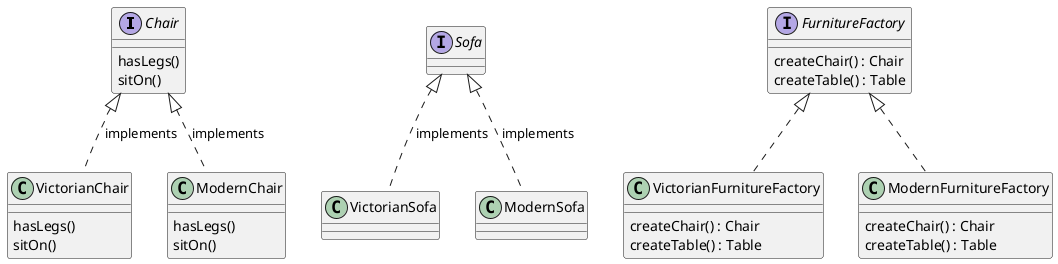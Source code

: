 
@startuml
interface Chair
interface Sofa

Chair <|..  VictorianChair : implements
Chair <|..  ModernChair : implements

Chair : hasLegs()
Chair : sitOn()

VictorianChair : hasLegs()
VictorianChair : sitOn()

ModernChair : hasLegs()
ModernChair : sitOn()


Sofa <|..  VictorianSofa : implements
Sofa <|..  ModernSofa: implements

interface FurnitureFactory
FurnitureFactory : createChair() : Chair
FurnitureFactory : createTable() : Table

class VictorianFurnitureFactory
VictorianFurnitureFactory : createChair() : Chair
VictorianFurnitureFactory : createTable() : Table

class ModernFurnitureFactory
ModernFurnitureFactory : createChair() : Chair
ModernFurnitureFactory : createTable() : Table

FurnitureFactory <|.. VictorianFurnitureFactory
FurnitureFactory <|.. ModernFurnitureFactory



@enduml


